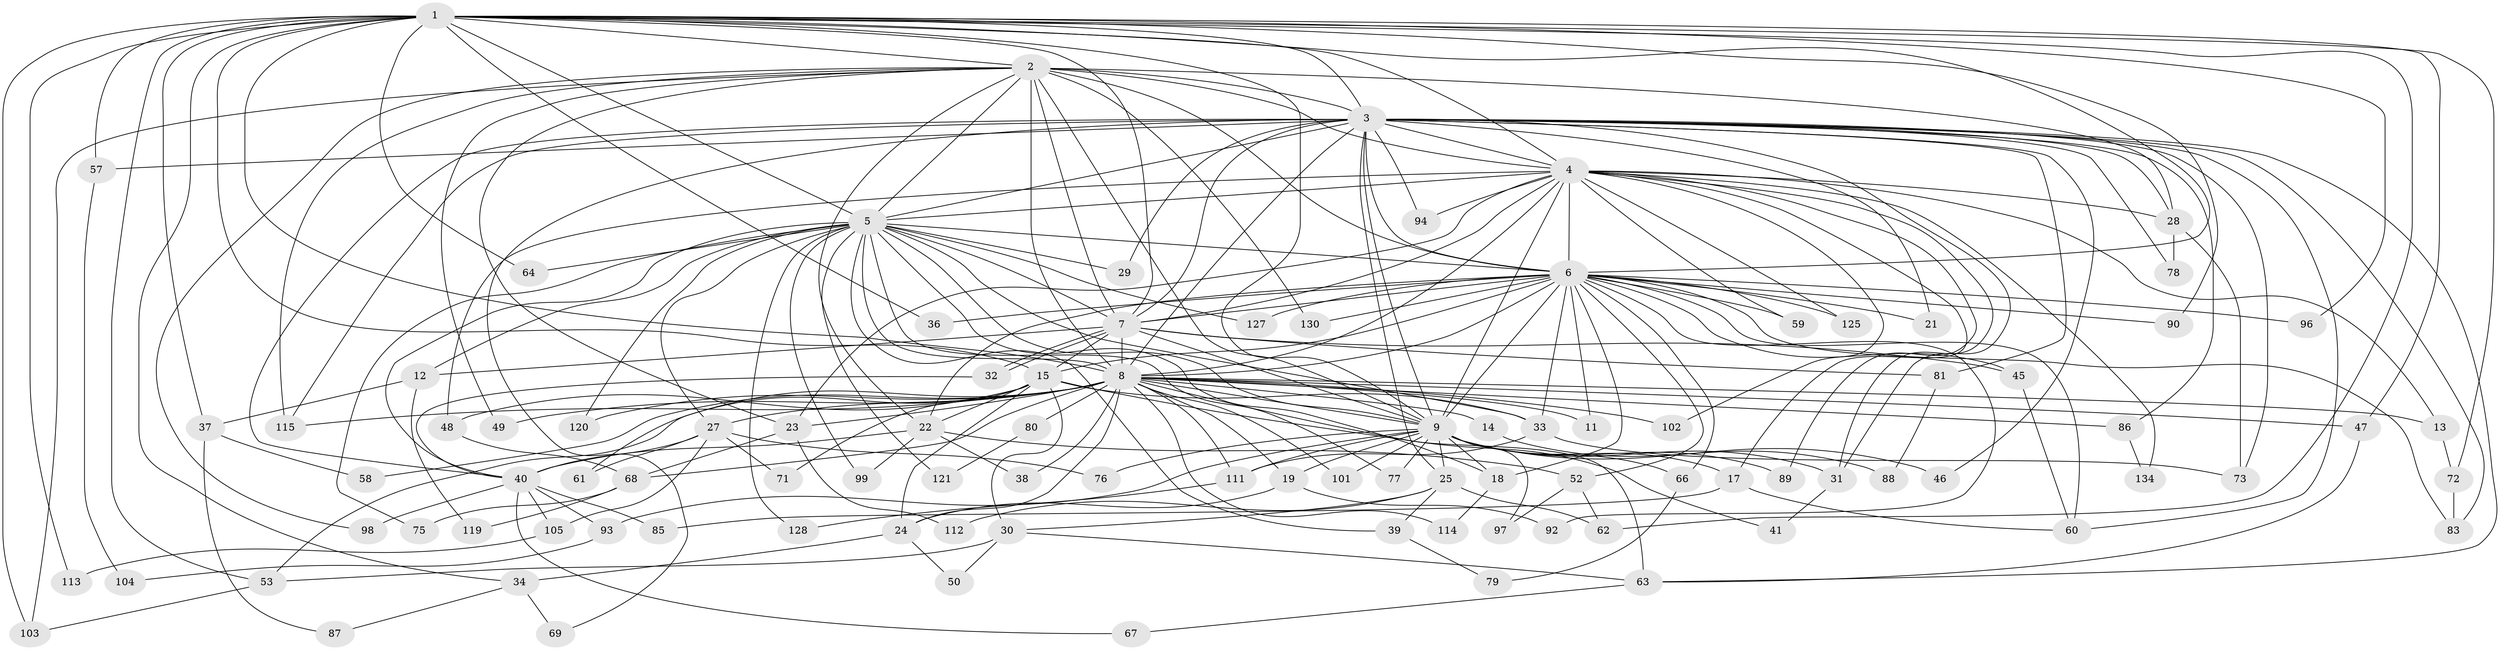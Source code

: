 // original degree distribution, {24: 0.014925373134328358, 20: 0.007462686567164179, 29: 0.007462686567164179, 22: 0.014925373134328358, 26: 0.007462686567164179, 28: 0.007462686567164179, 17: 0.007462686567164179, 21: 0.007462686567164179, 2: 0.5223880597014925, 4: 0.13432835820895522, 3: 0.1865671641791045, 5: 0.04477611940298507, 9: 0.014925373134328358, 6: 0.022388059701492536}
// Generated by graph-tools (version 1.1) at 2025/41/03/06/25 10:41:36]
// undirected, 98 vertices, 235 edges
graph export_dot {
graph [start="1"]
  node [color=gray90,style=filled];
  1 [super="+16"];
  2 [super="+131"];
  3 [super="+110"];
  4 [super="+91"];
  5 [super="+70"];
  6 [super="+65"];
  7 [super="+106"];
  8 [super="+10"];
  9 [super="+56"];
  11;
  12;
  13 [super="+43"];
  14;
  15 [super="+20"];
  17 [super="+126"];
  18 [super="+124"];
  19 [super="+74"];
  21;
  22 [super="+26"];
  23 [super="+42"];
  24;
  25;
  27 [super="+51"];
  28 [super="+35"];
  29;
  30 [super="+54"];
  31 [super="+55"];
  32 [super="+122"];
  33 [super="+116"];
  34;
  36;
  37;
  38;
  39;
  40 [super="+44"];
  41;
  45;
  46;
  47 [super="+107"];
  48 [super="+132"];
  49;
  50;
  52 [super="+118"];
  53 [super="+100"];
  57;
  58;
  59;
  60 [super="+84"];
  61;
  62;
  63 [super="+82"];
  64;
  66;
  67;
  68 [super="+108"];
  69;
  71;
  72 [super="+133"];
  73 [super="+95"];
  75;
  76;
  77;
  78;
  79;
  80;
  81 [super="+123"];
  83;
  85;
  86;
  87;
  88;
  89;
  90;
  92;
  93;
  94;
  96;
  97;
  98;
  99;
  101;
  102;
  103 [super="+109"];
  104;
  105;
  111 [super="+117"];
  112;
  113;
  114;
  115 [super="+129"];
  119;
  120;
  121;
  125;
  127;
  128;
  130;
  134;
  1 -- 2;
  1 -- 3;
  1 -- 4;
  1 -- 5 [weight=2];
  1 -- 6;
  1 -- 7;
  1 -- 8 [weight=2];
  1 -- 9;
  1 -- 15;
  1 -- 34;
  1 -- 36;
  1 -- 37;
  1 -- 47;
  1 -- 57;
  1 -- 62;
  1 -- 64;
  1 -- 72;
  1 -- 90;
  1 -- 96;
  1 -- 103;
  1 -- 113;
  1 -- 53;
  2 -- 3 [weight=2];
  2 -- 4 [weight=2];
  2 -- 5;
  2 -- 6;
  2 -- 7;
  2 -- 8 [weight=2];
  2 -- 9;
  2 -- 23 [weight=2];
  2 -- 49;
  2 -- 98;
  2 -- 103;
  2 -- 130;
  2 -- 22;
  2 -- 28;
  2 -- 115;
  3 -- 4;
  3 -- 5;
  3 -- 6;
  3 -- 7 [weight=2];
  3 -- 8 [weight=2];
  3 -- 9;
  3 -- 21;
  3 -- 25;
  3 -- 28;
  3 -- 29;
  3 -- 31;
  3 -- 40;
  3 -- 46;
  3 -- 57;
  3 -- 63;
  3 -- 69;
  3 -- 73;
  3 -- 78;
  3 -- 81;
  3 -- 83;
  3 -- 86;
  3 -- 94;
  3 -- 115;
  3 -- 60;
  4 -- 5;
  4 -- 6 [weight=2];
  4 -- 7;
  4 -- 8 [weight=2];
  4 -- 9;
  4 -- 13;
  4 -- 17;
  4 -- 23;
  4 -- 28;
  4 -- 48;
  4 -- 59;
  4 -- 89;
  4 -- 94;
  4 -- 102;
  4 -- 134;
  4 -- 125;
  4 -- 31;
  5 -- 6;
  5 -- 7;
  5 -- 8 [weight=3];
  5 -- 9;
  5 -- 12;
  5 -- 27;
  5 -- 29;
  5 -- 33;
  5 -- 39;
  5 -- 64;
  5 -- 75;
  5 -- 77;
  5 -- 99;
  5 -- 120;
  5 -- 121;
  5 -- 127;
  5 -- 128;
  5 -- 40;
  5 -- 18;
  6 -- 7;
  6 -- 8 [weight=2];
  6 -- 9 [weight=2];
  6 -- 11;
  6 -- 15;
  6 -- 18;
  6 -- 21;
  6 -- 22;
  6 -- 33;
  6 -- 36;
  6 -- 45;
  6 -- 52;
  6 -- 59;
  6 -- 60;
  6 -- 66;
  6 -- 90;
  6 -- 96;
  6 -- 125;
  6 -- 127;
  6 -- 130;
  6 -- 83;
  6 -- 92;
  7 -- 8 [weight=2];
  7 -- 9;
  7 -- 12;
  7 -- 32;
  7 -- 32;
  7 -- 45;
  7 -- 81 [weight=2];
  7 -- 15;
  8 -- 9 [weight=2];
  8 -- 19;
  8 -- 27;
  8 -- 38;
  8 -- 49;
  8 -- 53;
  8 -- 68 [weight=2];
  8 -- 80 [weight=2];
  8 -- 86;
  8 -- 111;
  8 -- 115;
  8 -- 11;
  8 -- 13 [weight=2];
  8 -- 14;
  8 -- 24;
  8 -- 101;
  8 -- 102;
  8 -- 47;
  8 -- 114;
  8 -- 120;
  8 -- 58;
  8 -- 63;
  8 -- 23;
  9 -- 17;
  9 -- 18;
  9 -- 19;
  9 -- 25;
  9 -- 31;
  9 -- 46;
  9 -- 66;
  9 -- 76;
  9 -- 93;
  9 -- 97;
  9 -- 101;
  9 -- 111;
  9 -- 89;
  9 -- 77;
  12 -- 37;
  12 -- 119;
  13 -- 72;
  14 -- 88;
  15 -- 30 [weight=2];
  15 -- 61;
  15 -- 71;
  15 -- 41;
  15 -- 48;
  15 -- 22;
  15 -- 24;
  15 -- 33;
  17 -- 85;
  17 -- 60;
  18 -- 114;
  19 -- 92;
  19 -- 24;
  22 -- 40;
  22 -- 52;
  22 -- 38;
  22 -- 99;
  23 -- 112;
  23 -- 68;
  24 -- 34;
  24 -- 50;
  25 -- 39;
  25 -- 62;
  25 -- 112;
  25 -- 30;
  27 -- 76;
  27 -- 105;
  27 -- 40;
  27 -- 61;
  27 -- 71;
  28 -- 78;
  28 -- 73;
  30 -- 50;
  30 -- 53;
  30 -- 63;
  31 -- 41;
  32 -- 40;
  33 -- 73;
  33 -- 111;
  34 -- 69;
  34 -- 87;
  37 -- 58;
  37 -- 87;
  39 -- 79;
  40 -- 98;
  40 -- 67;
  40 -- 105;
  40 -- 85;
  40 -- 93;
  45 -- 60;
  47 -- 63;
  48 -- 68;
  52 -- 97;
  52 -- 62;
  53 -- 103;
  57 -- 104;
  63 -- 67;
  66 -- 79;
  68 -- 75;
  68 -- 119;
  72 -- 83;
  80 -- 121;
  81 -- 88;
  86 -- 134;
  93 -- 104;
  105 -- 113;
  111 -- 128;
}
